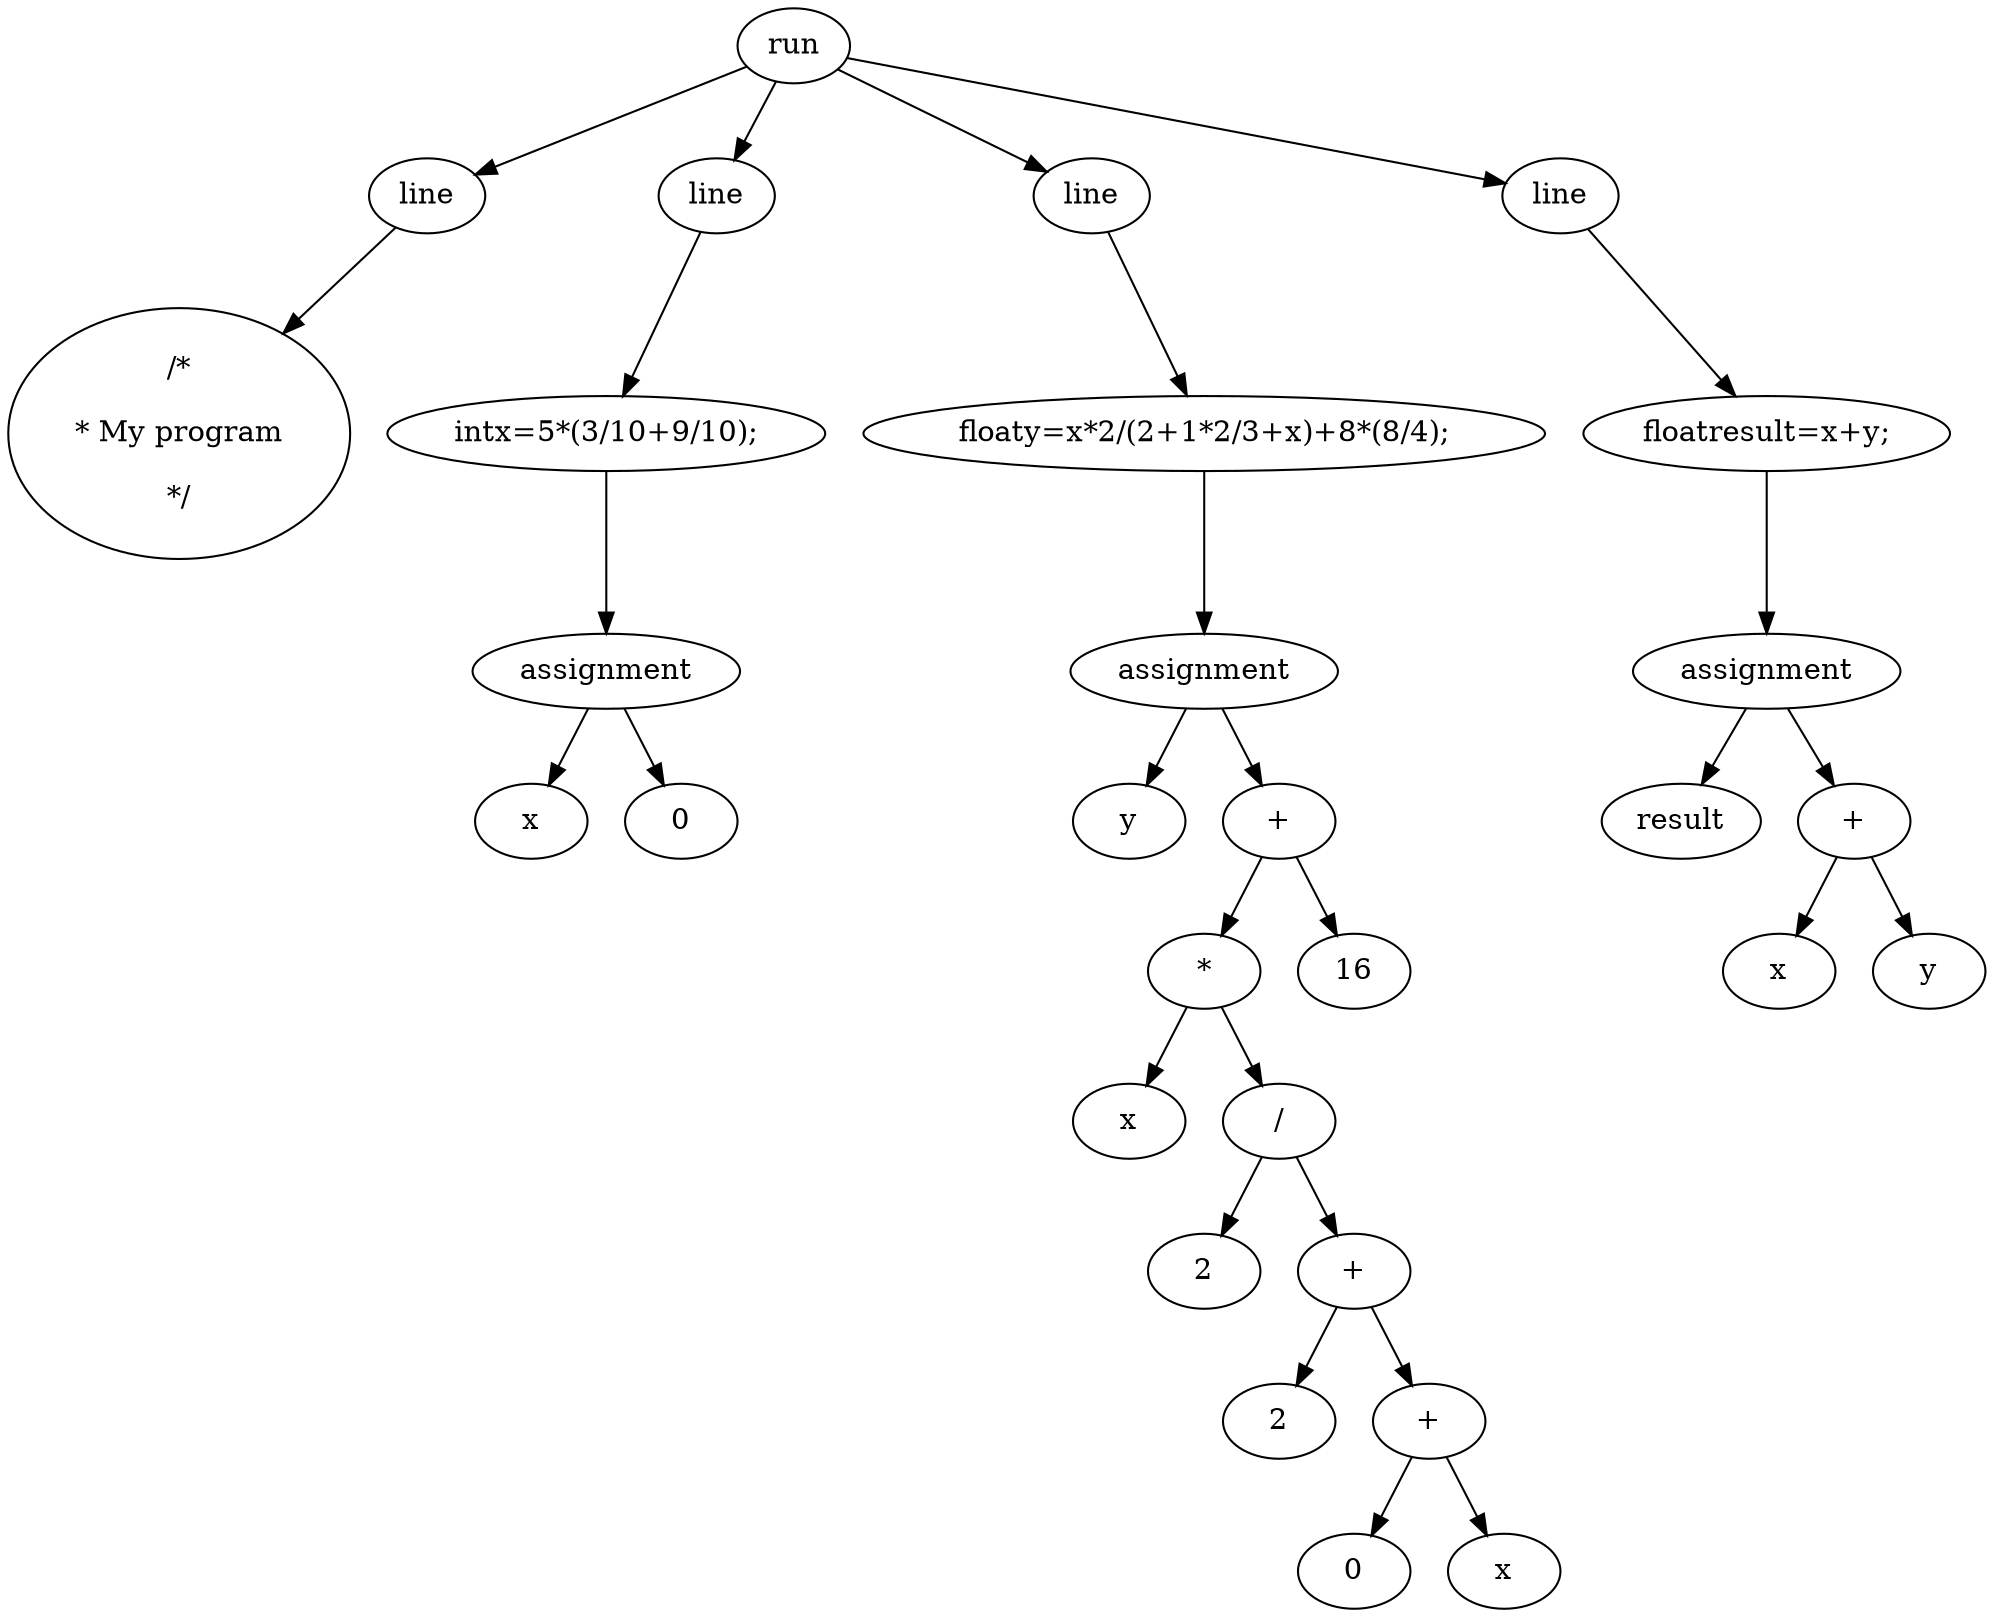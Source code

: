 digraph {
	88474213843 [label=run]
	88474213669 [label=line]
	88474213843 -> 88474213669
	88474211759 [label="/*
* My program
*/"]
	88474213669 -> 88474211759
	88474211708 [label=line]
	88474213843 -> 88474211708
	88474211837 [label="intx=5*(3/10+9/10);"]
	88474211708 -> 88474211837
	88474211774 [label=assignment]
	88474211837 -> 88474211774
	88474211750 [label=x]
	88474211774 -> 88474211750
	88474210452 [label=0]
	88474211774 -> 88474210452
	88474211762 [label=line]
	88474213843 -> 88474211762
	88474210482 [label="floaty=x*2/(2+1*2/3+x)+8*(8/4);"]
	88474211762 -> 88474210482
	88474210374 [label=assignment]
	88474210482 -> 88474210374
	88474210359 [label=y]
	88474210374 -> 88474210359
	88474210494 [label="+"]
	88474210374 -> 88474210494
	88474210386 [label="*"]
	88474210494 -> 88474210386
	88474210404 [label=x]
	88474210386 -> 88474210404
	88474210347 [label="/"]
	88474210386 -> 88474210347
	88474210548 [label=2]
	88474210347 -> 88474210548
	88474210524 [label="+"]
	88474210347 -> 88474210524
	88474210416 [label=2]
	88474210524 -> 88474210416
	88474210527 [label="+"]
	88474210524 -> 88474210527
	88474211702 [label=0]
	88474210527 -> 88474211702
	88474210515 [label=x]
	88474210527 -> 88474210515
	88474210488 [label=16]
	88474210494 -> 88474210488
	88474217476 [label=line]
	88474213843 -> 88474217476
	88474217479 [label="floatresult=x+y;"]
	88474217476 -> 88474217479
	88474217503 [label=assignment]
	88474217479 -> 88474217503
	88474217509 [label=result]
	88474217503 -> 88474217509
	88474217515 [label="+"]
	88474217503 -> 88474217515
	88474217521 [label=x]
	88474217515 -> 88474217521
	88474217527 [label=y]
	88474217515 -> 88474217527
}
